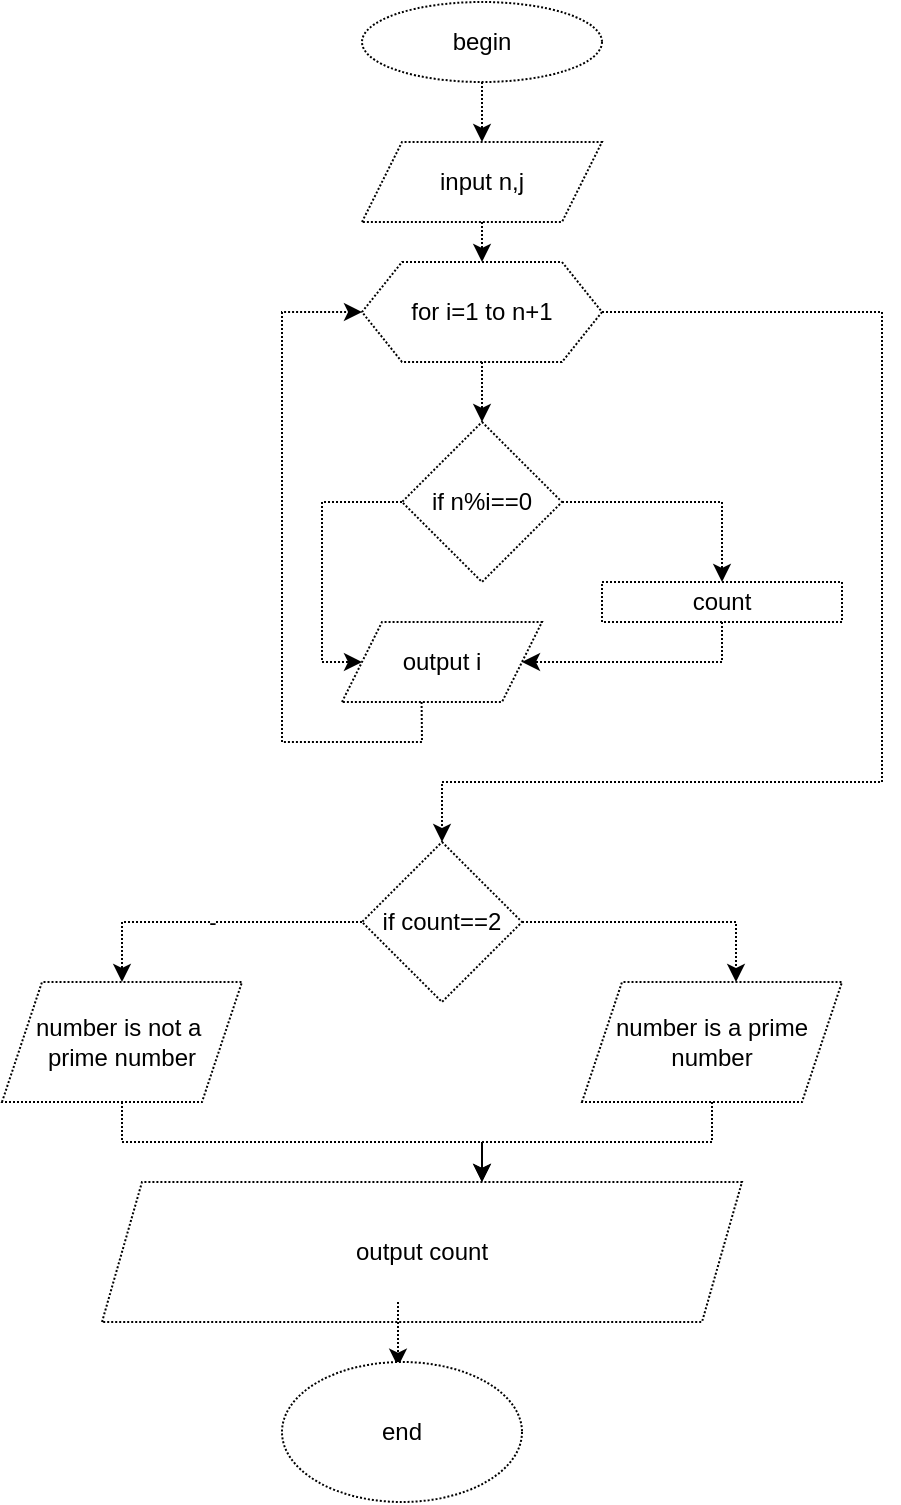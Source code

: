 <mxfile version="20.8.10" type="device"><diagram name="Page-1" id="-5OpKg4qqZMTuZYFjGov"><mxGraphModel dx="598" dy="645" grid="1" gridSize="10" guides="1" tooltips="1" connect="1" arrows="1" fold="1" page="1" pageScale="1" pageWidth="850" pageHeight="1100" math="0" shadow="0"><root><mxCell id="0"/><mxCell id="1" parent="0"/><mxCell id="5HmaWvCb1wAA0BLWflmX-1" value="begin" style="ellipse;whiteSpace=wrap;html=1;dashed=1;dashPattern=1 1;strokeColor=default;" vertex="1" parent="1"><mxGeometry x="380" y="150" width="120" height="40" as="geometry"/></mxCell><mxCell id="5HmaWvCb1wAA0BLWflmX-2" value="" style="endArrow=classic;html=1;rounded=0;dashed=1;dashPattern=1 1;strokeColor=default;exitX=0.5;exitY=1;exitDx=0;exitDy=0;" edge="1" parent="1" source="5HmaWvCb1wAA0BLWflmX-1"><mxGeometry width="50" height="50" relative="1" as="geometry"><mxPoint x="390" y="350" as="sourcePoint"/><mxPoint x="440" y="220" as="targetPoint"/></mxGeometry></mxCell><mxCell id="5HmaWvCb1wAA0BLWflmX-3" value="input n,j" style="shape=parallelogram;perimeter=parallelogramPerimeter;whiteSpace=wrap;html=1;fixedSize=1;dashed=1;dashPattern=1 1;strokeColor=default;" vertex="1" parent="1"><mxGeometry x="380" y="220" width="120" height="40" as="geometry"/></mxCell><mxCell id="5HmaWvCb1wAA0BLWflmX-4" value="" style="endArrow=classic;html=1;rounded=0;dashed=1;dashPattern=1 1;strokeColor=default;exitX=0.5;exitY=1;exitDx=0;exitDy=0;" edge="1" parent="1" source="5HmaWvCb1wAA0BLWflmX-3"><mxGeometry width="50" height="50" relative="1" as="geometry"><mxPoint x="360" y="500" as="sourcePoint"/><mxPoint x="440" y="280" as="targetPoint"/></mxGeometry></mxCell><mxCell id="5HmaWvCb1wAA0BLWflmX-5" value="for i=1 to n+1" style="shape=hexagon;perimeter=hexagonPerimeter2;whiteSpace=wrap;html=1;fixedSize=1;dashed=1;dashPattern=1 1;strokeColor=default;" vertex="1" parent="1"><mxGeometry x="380" y="280" width="120" height="50" as="geometry"/></mxCell><mxCell id="5HmaWvCb1wAA0BLWflmX-6" value="" style="endArrow=classic;html=1;rounded=0;dashed=1;dashPattern=1 1;strokeColor=default;exitX=0.5;exitY=1;exitDx=0;exitDy=0;" edge="1" parent="1" source="5HmaWvCb1wAA0BLWflmX-5"><mxGeometry width="50" height="50" relative="1" as="geometry"><mxPoint x="370" y="480" as="sourcePoint"/><mxPoint x="440" y="360" as="targetPoint"/></mxGeometry></mxCell><mxCell id="5HmaWvCb1wAA0BLWflmX-7" value="if n%i==0" style="rhombus;whiteSpace=wrap;html=1;dashed=1;dashPattern=1 1;strokeColor=default;" vertex="1" parent="1"><mxGeometry x="400" y="360" width="80" height="80" as="geometry"/></mxCell><mxCell id="5HmaWvCb1wAA0BLWflmX-8" value="" style="endArrow=classic;html=1;rounded=0;dashed=1;dashPattern=1 1;strokeColor=default;exitX=1;exitY=0.5;exitDx=0;exitDy=0;" edge="1" parent="1" source="5HmaWvCb1wAA0BLWflmX-7"><mxGeometry width="50" height="50" relative="1" as="geometry"><mxPoint x="480" y="440" as="sourcePoint"/><mxPoint x="560" y="440" as="targetPoint"/><Array as="points"><mxPoint x="560" y="400"/></Array></mxGeometry></mxCell><mxCell id="5HmaWvCb1wAA0BLWflmX-9" value="count" style="rounded=0;whiteSpace=wrap;html=1;dashed=1;dashPattern=1 1;strokeColor=default;" vertex="1" parent="1"><mxGeometry x="500" y="440" width="120" height="20" as="geometry"/></mxCell><mxCell id="5HmaWvCb1wAA0BLWflmX-10" value="" style="endArrow=classic;html=1;rounded=0;dashed=1;dashPattern=1 1;strokeColor=default;exitX=0.5;exitY=1;exitDx=0;exitDy=0;" edge="1" parent="1" source="5HmaWvCb1wAA0BLWflmX-9"><mxGeometry width="50" height="50" relative="1" as="geometry"><mxPoint x="440" y="610" as="sourcePoint"/><mxPoint x="460" y="480" as="targetPoint"/><Array as="points"><mxPoint x="560" y="480"/></Array></mxGeometry></mxCell><mxCell id="5HmaWvCb1wAA0BLWflmX-11" value="output i" style="shape=parallelogram;perimeter=parallelogramPerimeter;whiteSpace=wrap;html=1;fixedSize=1;dashed=1;dashPattern=1 1;strokeColor=default;" vertex="1" parent="1"><mxGeometry x="370" y="460" width="100" height="40" as="geometry"/></mxCell><mxCell id="5HmaWvCb1wAA0BLWflmX-12" value="" style="endArrow=classic;html=1;rounded=0;dashed=1;dashPattern=1 1;strokeColor=default;exitX=0;exitY=0.5;exitDx=0;exitDy=0;entryX=0;entryY=0.5;entryDx=0;entryDy=0;" edge="1" parent="1" source="5HmaWvCb1wAA0BLWflmX-7" target="5HmaWvCb1wAA0BLWflmX-11"><mxGeometry width="50" height="50" relative="1" as="geometry"><mxPoint x="290" y="420" as="sourcePoint"/><mxPoint x="340" y="370" as="targetPoint"/><Array as="points"><mxPoint x="360" y="400"/><mxPoint x="360" y="480"/></Array></mxGeometry></mxCell><mxCell id="5HmaWvCb1wAA0BLWflmX-13" value="" style="endArrow=classic;html=1;rounded=0;dashed=1;dashPattern=1 1;strokeColor=default;exitX=0.398;exitY=1.001;exitDx=0;exitDy=0;entryX=0;entryY=0.5;entryDx=0;entryDy=0;exitPerimeter=0;" edge="1" parent="1" source="5HmaWvCb1wAA0BLWflmX-11" target="5HmaWvCb1wAA0BLWflmX-5"><mxGeometry width="50" height="50" relative="1" as="geometry"><mxPoint x="200" y="470" as="sourcePoint"/><mxPoint x="250" y="420" as="targetPoint"/><Array as="points"><mxPoint x="410" y="520"/><mxPoint x="340" y="520"/><mxPoint x="340" y="305"/></Array></mxGeometry></mxCell><mxCell id="5HmaWvCb1wAA0BLWflmX-15" value="if count==2" style="rhombus;whiteSpace=wrap;html=1;dashed=1;dashPattern=1 1;strokeColor=default;" vertex="1" parent="1"><mxGeometry x="380" y="570" width="80" height="80" as="geometry"/></mxCell><mxCell id="5HmaWvCb1wAA0BLWflmX-16" value="number is a prime number" style="shape=parallelogram;perimeter=parallelogramPerimeter;whiteSpace=wrap;html=1;fixedSize=1;dashed=1;dashPattern=1 1;strokeColor=default;" vertex="1" parent="1"><mxGeometry x="490" y="640" width="130" height="60" as="geometry"/></mxCell><mxCell id="5HmaWvCb1wAA0BLWflmX-17" value="number is not a&amp;nbsp;&lt;br&gt;prime number" style="shape=parallelogram;perimeter=parallelogramPerimeter;whiteSpace=wrap;html=1;fixedSize=1;dashed=1;dashPattern=1 1;strokeColor=default;" vertex="1" parent="1"><mxGeometry x="200" y="640" width="120" height="60" as="geometry"/></mxCell><mxCell id="5HmaWvCb1wAA0BLWflmX-19" value="-" style="endArrow=classic;html=1;rounded=0;dashed=1;dashPattern=1 1;strokeColor=default;exitX=0;exitY=0.5;exitDx=0;exitDy=0;entryX=0.5;entryY=0;entryDx=0;entryDy=0;" edge="1" parent="1" source="5HmaWvCb1wAA0BLWflmX-15" target="5HmaWvCb1wAA0BLWflmX-17"><mxGeometry width="50" height="50" relative="1" as="geometry"><mxPoint x="200" y="580" as="sourcePoint"/><mxPoint x="250" y="530" as="targetPoint"/><Array as="points"><mxPoint x="260" y="610"/></Array></mxGeometry></mxCell><mxCell id="5HmaWvCb1wAA0BLWflmX-21" value="" style="endArrow=classic;html=1;rounded=0;dashed=1;dashPattern=1 1;strokeColor=default;exitX=0.5;exitY=1;exitDx=0;exitDy=0;" edge="1" parent="1" source="5HmaWvCb1wAA0BLWflmX-17"><mxGeometry width="50" height="50" relative="1" as="geometry"><mxPoint x="340" y="810" as="sourcePoint"/><mxPoint x="440" y="740" as="targetPoint"/><Array as="points"><mxPoint x="260" y="720"/><mxPoint x="440" y="720"/></Array></mxGeometry></mxCell><mxCell id="5HmaWvCb1wAA0BLWflmX-22" value="" style="endArrow=classic;html=1;rounded=0;dashed=1;dashPattern=1 1;strokeColor=default;exitX=0.5;exitY=1;exitDx=0;exitDy=0;" edge="1" parent="1" source="5HmaWvCb1wAA0BLWflmX-16"><mxGeometry width="50" height="50" relative="1" as="geometry"><mxPoint x="530" y="770" as="sourcePoint"/><mxPoint x="440" y="740" as="targetPoint"/><Array as="points"><mxPoint x="555" y="720"/><mxPoint x="440" y="720"/></Array></mxGeometry></mxCell><mxCell id="5HmaWvCb1wAA0BLWflmX-23" value="output count" style="shape=parallelogram;perimeter=parallelogramPerimeter;whiteSpace=wrap;html=1;fixedSize=1;dashed=1;dashPattern=1 1;strokeColor=default;" vertex="1" parent="1"><mxGeometry x="250" y="740" width="320" height="70" as="geometry"/></mxCell><mxCell id="5HmaWvCb1wAA0BLWflmX-24" value="" style="endArrow=classic;html=1;rounded=0;dashed=1;dashPattern=1 1;strokeColor=default;" edge="1" parent="1"><mxGeometry width="50" height="50" relative="1" as="geometry"><mxPoint x="398" y="800" as="sourcePoint"/><mxPoint x="398" y="832.353" as="targetPoint"/></mxGeometry></mxCell><mxCell id="5HmaWvCb1wAA0BLWflmX-25" value="end" style="ellipse;whiteSpace=wrap;html=1;dashed=1;dashPattern=1 1;strokeColor=default;" vertex="1" parent="1"><mxGeometry x="340" y="830" width="120" height="70" as="geometry"/></mxCell><mxCell id="5HmaWvCb1wAA0BLWflmX-26" value="" style="endArrow=classic;html=1;rounded=0;dashed=1;dashPattern=1 1;strokeColor=default;exitX=1;exitY=0.5;exitDx=0;exitDy=0;" edge="1" parent="1" source="5HmaWvCb1wAA0BLWflmX-15"><mxGeometry width="50" height="50" relative="1" as="geometry"><mxPoint x="600" y="600" as="sourcePoint"/><mxPoint x="567" y="640" as="targetPoint"/><Array as="points"><mxPoint x="567" y="610"/></Array></mxGeometry></mxCell><mxCell id="5HmaWvCb1wAA0BLWflmX-27" value="" style="endArrow=classic;html=1;rounded=0;dashed=1;dashPattern=1 1;strokeColor=default;exitX=1;exitY=0.5;exitDx=0;exitDy=0;entryX=0.5;entryY=0;entryDx=0;entryDy=0;" edge="1" parent="1" source="5HmaWvCb1wAA0BLWflmX-5" target="5HmaWvCb1wAA0BLWflmX-15"><mxGeometry width="50" height="50" relative="1" as="geometry"><mxPoint x="620" y="530" as="sourcePoint"/><mxPoint x="430" y="560" as="targetPoint"/><Array as="points"><mxPoint x="640" y="305"/><mxPoint x="640" y="540"/><mxPoint x="420" y="540"/></Array></mxGeometry></mxCell></root></mxGraphModel></diagram></mxfile>